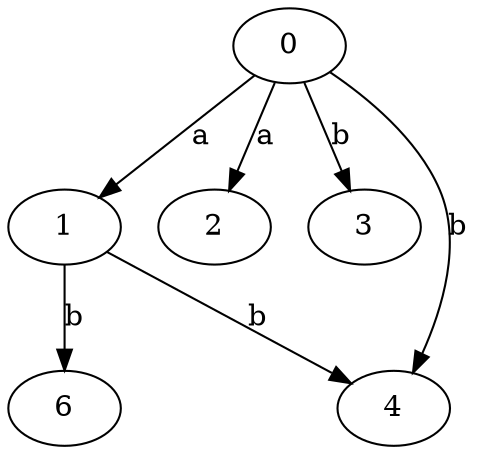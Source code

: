 strict digraph  {
0;
1;
2;
3;
4;
6;
0 -> 1  [label=a];
0 -> 2  [label=a];
0 -> 3  [label=b];
0 -> 4  [label=b];
1 -> 4  [label=b];
1 -> 6  [label=b];
}
